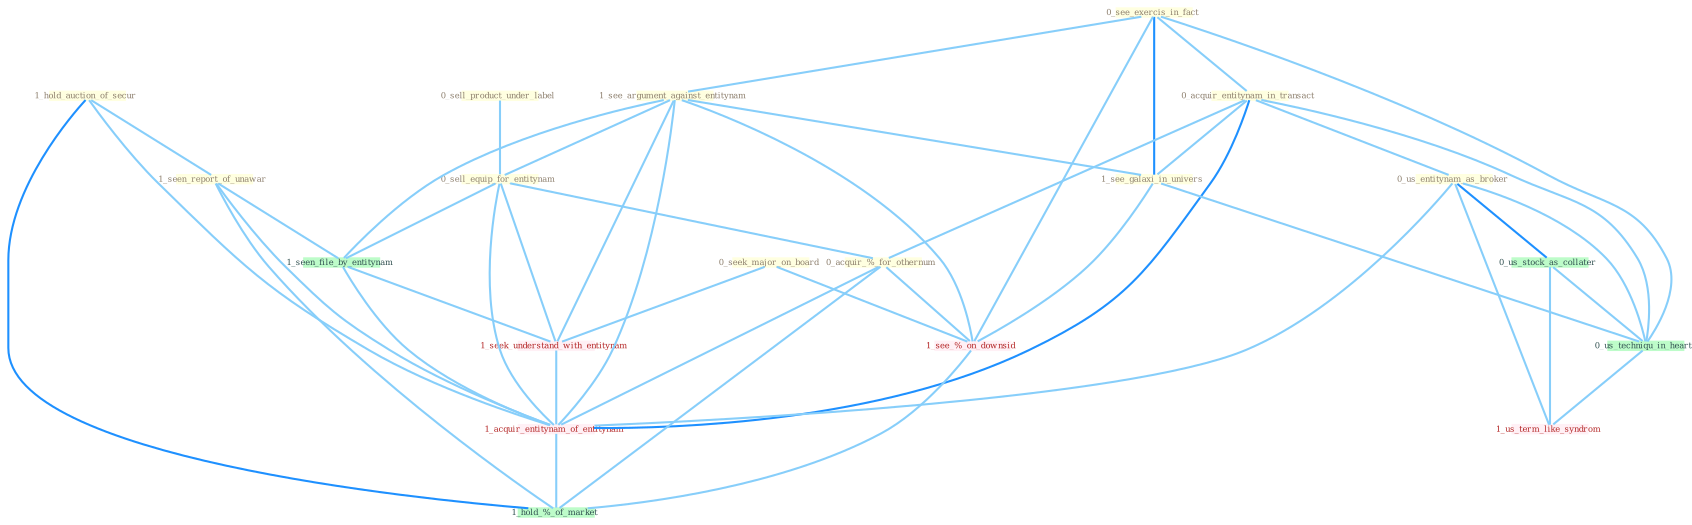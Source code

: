 Graph G{ 
    node
    [shape=polygon,style=filled,width=.5,height=.06,color="#BDFCC9",fixedsize=true,fontsize=4,
    fontcolor="#2f4f4f"];
    {node
    [color="#ffffe0", fontcolor="#8b7d6b"] "0_seek_major_on_board " "0_see_exercis_in_fact " "0_acquir_entitynam_in_transact " "1_see_argument_against_entitynam " "0_sell_product_under_label " "1_hold_auction_of_secur " "1_see_galaxi_in_univers " "0_us_entitynam_as_broker " "0_sell_equip_for_entitynam " "0_acquir_%_for_othernum " "1_seen_report_of_unawar "}
{node [color="#fff0f5", fontcolor="#b22222"] "1_seek_understand_with_entitynam " "1_acquir_entitynam_of_entitynam " "1_see_%_on_downsid " "1_us_term_like_syndrom "}
edge [color="#B0E2FF"];

	"0_seek_major_on_board " -- "1_seek_understand_with_entitynam " [w="1", color="#87cefa" ];
	"0_seek_major_on_board " -- "1_see_%_on_downsid " [w="1", color="#87cefa" ];
	"0_see_exercis_in_fact " -- "0_acquir_entitynam_in_transact " [w="1", color="#87cefa" ];
	"0_see_exercis_in_fact " -- "1_see_argument_against_entitynam " [w="1", color="#87cefa" ];
	"0_see_exercis_in_fact " -- "1_see_galaxi_in_univers " [w="2", color="#1e90ff" , len=0.8];
	"0_see_exercis_in_fact " -- "0_us_techniqu_in_heart " [w="1", color="#87cefa" ];
	"0_see_exercis_in_fact " -- "1_see_%_on_downsid " [w="1", color="#87cefa" ];
	"0_acquir_entitynam_in_transact " -- "1_see_galaxi_in_univers " [w="1", color="#87cefa" ];
	"0_acquir_entitynam_in_transact " -- "0_us_entitynam_as_broker " [w="1", color="#87cefa" ];
	"0_acquir_entitynam_in_transact " -- "0_acquir_%_for_othernum " [w="1", color="#87cefa" ];
	"0_acquir_entitynam_in_transact " -- "1_acquir_entitynam_of_entitynam " [w="2", color="#1e90ff" , len=0.8];
	"0_acquir_entitynam_in_transact " -- "0_us_techniqu_in_heart " [w="1", color="#87cefa" ];
	"1_see_argument_against_entitynam " -- "1_see_galaxi_in_univers " [w="1", color="#87cefa" ];
	"1_see_argument_against_entitynam " -- "0_sell_equip_for_entitynam " [w="1", color="#87cefa" ];
	"1_see_argument_against_entitynam " -- "1_seen_file_by_entitynam " [w="1", color="#87cefa" ];
	"1_see_argument_against_entitynam " -- "1_seek_understand_with_entitynam " [w="1", color="#87cefa" ];
	"1_see_argument_against_entitynam " -- "1_acquir_entitynam_of_entitynam " [w="1", color="#87cefa" ];
	"1_see_argument_against_entitynam " -- "1_see_%_on_downsid " [w="1", color="#87cefa" ];
	"0_sell_product_under_label " -- "0_sell_equip_for_entitynam " [w="1", color="#87cefa" ];
	"1_hold_auction_of_secur " -- "1_seen_report_of_unawar " [w="1", color="#87cefa" ];
	"1_hold_auction_of_secur " -- "1_acquir_entitynam_of_entitynam " [w="1", color="#87cefa" ];
	"1_hold_auction_of_secur " -- "1_hold_%_of_market " [w="2", color="#1e90ff" , len=0.8];
	"1_see_galaxi_in_univers " -- "0_us_techniqu_in_heart " [w="1", color="#87cefa" ];
	"1_see_galaxi_in_univers " -- "1_see_%_on_downsid " [w="1", color="#87cefa" ];
	"0_us_entitynam_as_broker " -- "0_us_stock_as_collater " [w="2", color="#1e90ff" , len=0.8];
	"0_us_entitynam_as_broker " -- "1_acquir_entitynam_of_entitynam " [w="1", color="#87cefa" ];
	"0_us_entitynam_as_broker " -- "0_us_techniqu_in_heart " [w="1", color="#87cefa" ];
	"0_us_entitynam_as_broker " -- "1_us_term_like_syndrom " [w="1", color="#87cefa" ];
	"0_sell_equip_for_entitynam " -- "0_acquir_%_for_othernum " [w="1", color="#87cefa" ];
	"0_sell_equip_for_entitynam " -- "1_seen_file_by_entitynam " [w="1", color="#87cefa" ];
	"0_sell_equip_for_entitynam " -- "1_seek_understand_with_entitynam " [w="1", color="#87cefa" ];
	"0_sell_equip_for_entitynam " -- "1_acquir_entitynam_of_entitynam " [w="1", color="#87cefa" ];
	"0_acquir_%_for_othernum " -- "1_acquir_entitynam_of_entitynam " [w="1", color="#87cefa" ];
	"0_acquir_%_for_othernum " -- "1_see_%_on_downsid " [w="1", color="#87cefa" ];
	"0_acquir_%_for_othernum " -- "1_hold_%_of_market " [w="1", color="#87cefa" ];
	"1_seen_report_of_unawar " -- "1_seen_file_by_entitynam " [w="1", color="#87cefa" ];
	"1_seen_report_of_unawar " -- "1_acquir_entitynam_of_entitynam " [w="1", color="#87cefa" ];
	"1_seen_report_of_unawar " -- "1_hold_%_of_market " [w="1", color="#87cefa" ];
	"1_seen_file_by_entitynam " -- "1_seek_understand_with_entitynam " [w="1", color="#87cefa" ];
	"1_seen_file_by_entitynam " -- "1_acquir_entitynam_of_entitynam " [w="1", color="#87cefa" ];
	"0_us_stock_as_collater " -- "0_us_techniqu_in_heart " [w="1", color="#87cefa" ];
	"0_us_stock_as_collater " -- "1_us_term_like_syndrom " [w="1", color="#87cefa" ];
	"1_seek_understand_with_entitynam " -- "1_acquir_entitynam_of_entitynam " [w="1", color="#87cefa" ];
	"1_acquir_entitynam_of_entitynam " -- "1_hold_%_of_market " [w="1", color="#87cefa" ];
	"0_us_techniqu_in_heart " -- "1_us_term_like_syndrom " [w="1", color="#87cefa" ];
	"1_see_%_on_downsid " -- "1_hold_%_of_market " [w="1", color="#87cefa" ];
}